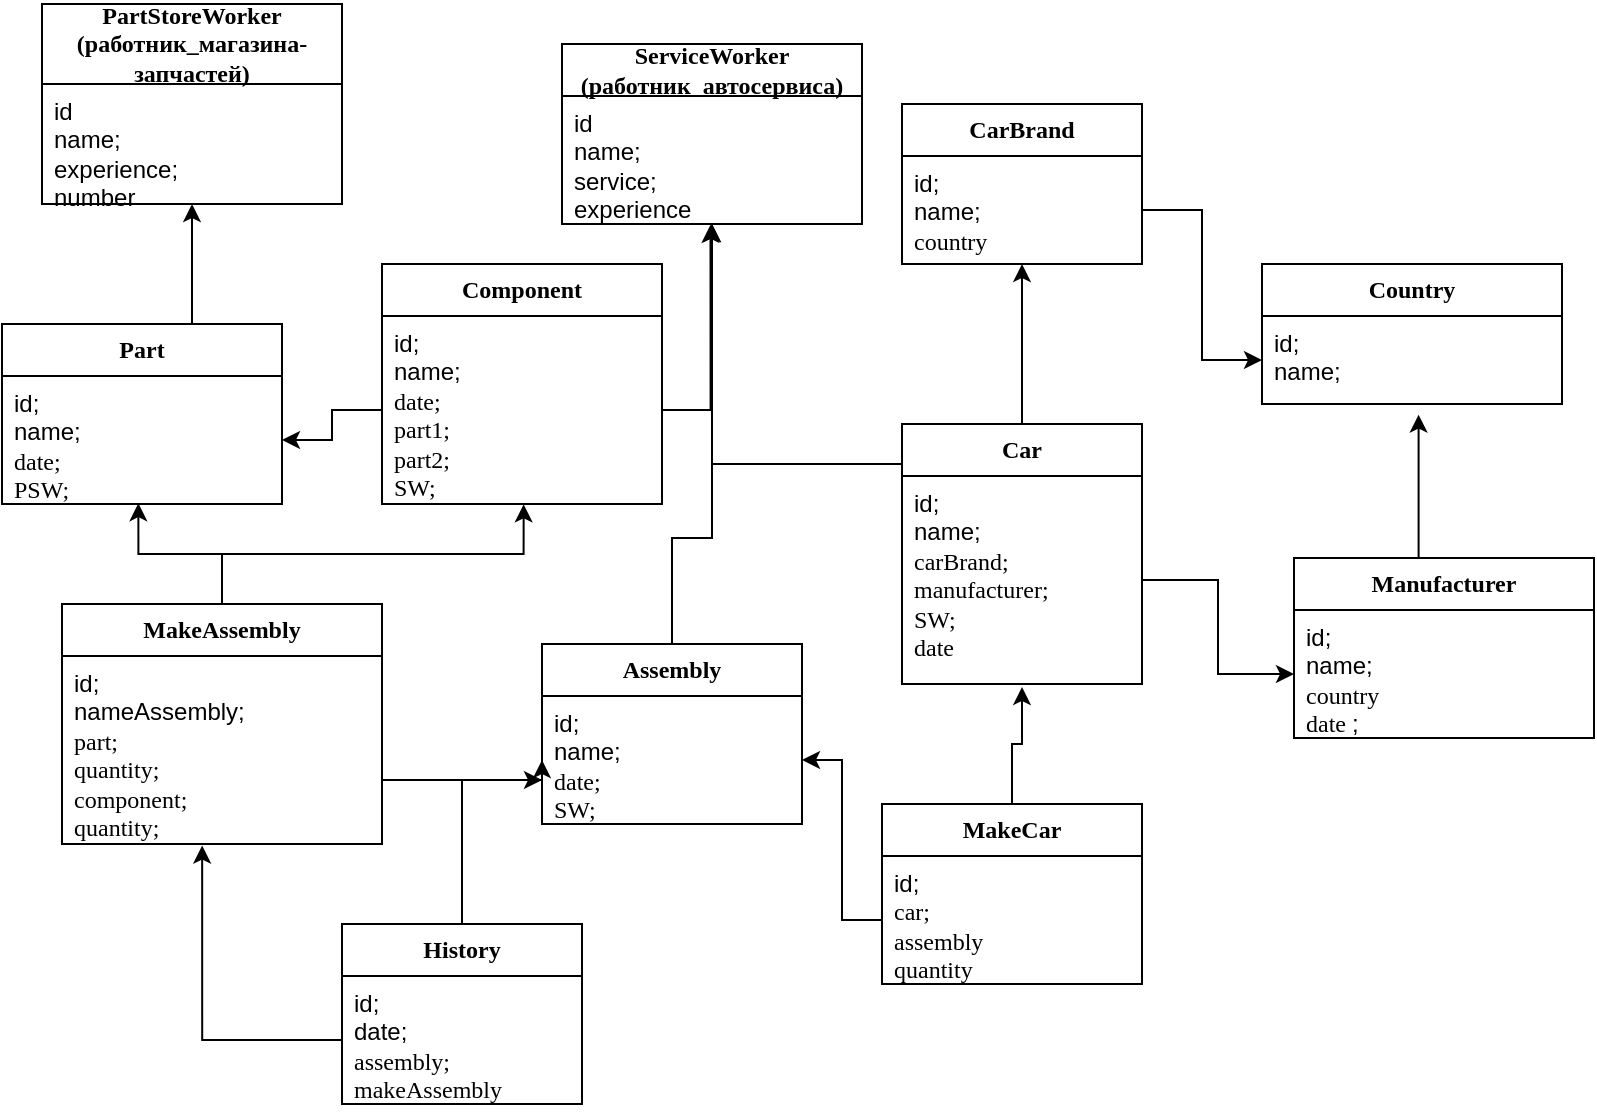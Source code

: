 <mxfile version="13.9.9" type="device"><diagram name="Страница — 1" id="Quc_e2RFCN8F1o5YhnRg"><mxGraphModel dx="910" dy="412" grid="1" gridSize="10" guides="1" tooltips="1" connect="1" arrows="1" fold="1" page="1" pageScale="1" pageWidth="827" pageHeight="1169" math="0" shadow="0"><root><mxCell id="0"/><mxCell id="1" parent="0"/><mxCell id="G_JCvUH-RgyqWUhUpPqh-30" style="edgeStyle=orthogonalEdgeStyle;rounded=0;orthogonalLoop=1;jettySize=auto;html=1;exitX=0.5;exitY=0;exitDx=0;exitDy=0;entryX=0.5;entryY=1;entryDx=0;entryDy=0;" parent="1" source="bnBB34JT-k37lyJ-cgn0-1" target="G_JCvUH-RgyqWUhUpPqh-3" edge="1"><mxGeometry relative="1" as="geometry"><Array as="points"><mxPoint x="115" y="480"/></Array></mxGeometry></mxCell><mxCell id="bnBB34JT-k37lyJ-cgn0-1" value="&lt;b&gt;&lt;span style=&quot;line-height: 106% ; font-family: &amp;#34;times new roman&amp;#34; , serif&quot;&gt;&lt;font style=&quot;font-size: 12px&quot;&gt;Part&lt;/font&gt;&lt;/span&gt;&lt;/b&gt;" style="swimlane;fontStyle=0;childLayout=stackLayout;horizontal=1;startSize=26;fillColor=none;horizontalStack=0;resizeParent=1;resizeParentMax=0;resizeLast=0;collapsible=1;marginBottom=0;whiteSpace=wrap;html=1;" parent="1" vertex="1"><mxGeometry x="20" y="480" width="140" height="90" as="geometry"/></mxCell><mxCell id="bnBB34JT-k37lyJ-cgn0-3" value="&lt;font&gt;&lt;font&gt;&lt;font style=&quot;font-size: 12px&quot;&gt;id;&lt;br&gt;name;&lt;br&gt;&lt;/font&gt;&lt;/font&gt;&lt;span style=&quot;line-height: 106% ; font-family: &amp;#34;times new roman&amp;#34; , serif&quot;&gt;date;&lt;br&gt;PSW;&lt;br&gt;&lt;/span&gt;&lt;/font&gt;" style="text;strokeColor=none;fillColor=none;align=left;verticalAlign=top;spacingLeft=4;spacingRight=4;overflow=hidden;rotatable=0;points=[[0,0.5],[1,0.5]];portConstraint=eastwest;whiteSpace=wrap;html=1;" parent="bnBB34JT-k37lyJ-cgn0-1" vertex="1"><mxGeometry y="26" width="140" height="64" as="geometry"/></mxCell><mxCell id="bnBB34JT-k37lyJ-cgn0-5" value="&lt;b&gt;&lt;span style=&quot;line-height: 106% ; font-family: &amp;#34;times new roman&amp;#34; , serif&quot;&gt;&lt;font style=&quot;font-size: 12px&quot;&gt;ServiceWorker&lt;br&gt;(работник_автосервиса)&lt;br&gt;&lt;/font&gt;&lt;/span&gt;&lt;/b&gt;" style="swimlane;fontStyle=0;childLayout=stackLayout;horizontal=1;startSize=26;fillColor=none;horizontalStack=0;resizeParent=1;resizeParentMax=0;resizeLast=0;collapsible=1;marginBottom=0;whiteSpace=wrap;html=1;" parent="1" vertex="1"><mxGeometry x="300" y="340" width="150" height="90" as="geometry"/></mxCell><mxCell id="bnBB34JT-k37lyJ-cgn0-6" value="id&lt;br&gt;name;&lt;br&gt;service;&lt;br&gt;experience" style="text;strokeColor=none;fillColor=none;align=left;verticalAlign=top;spacingLeft=4;spacingRight=4;overflow=hidden;rotatable=0;points=[[0,0.5],[1,0.5]];portConstraint=eastwest;whiteSpace=wrap;html=1;" parent="bnBB34JT-k37lyJ-cgn0-5" vertex="1"><mxGeometry y="26" width="150" height="64" as="geometry"/></mxCell><mxCell id="3TPIFaQt0hGigsYMZb2y-10" value="&lt;b&gt;&lt;span style=&quot;line-height: 106% ; font-family: &amp;#34;times new roman&amp;#34; , serif&quot;&gt;&lt;font style=&quot;font-size: 12px&quot;&gt;Country&lt;/font&gt;&lt;/span&gt;&lt;/b&gt;" style="swimlane;fontStyle=0;childLayout=stackLayout;horizontal=1;startSize=26;fillColor=none;horizontalStack=0;resizeParent=1;resizeParentMax=0;resizeLast=0;collapsible=1;marginBottom=0;whiteSpace=wrap;html=1;" parent="1" vertex="1"><mxGeometry x="650" y="450" width="150" height="70" as="geometry"/></mxCell><mxCell id="3TPIFaQt0hGigsYMZb2y-11" value="id;&lt;br&gt;name;" style="text;strokeColor=none;fillColor=none;align=left;verticalAlign=top;spacingLeft=4;spacingRight=4;overflow=hidden;rotatable=0;points=[[0,0.5],[1,0.5]];portConstraint=eastwest;whiteSpace=wrap;html=1;" parent="3TPIFaQt0hGigsYMZb2y-10" vertex="1"><mxGeometry y="26" width="150" height="44" as="geometry"/></mxCell><mxCell id="G_JCvUH-RgyqWUhUpPqh-19" style="edgeStyle=orthogonalEdgeStyle;rounded=0;orthogonalLoop=1;jettySize=auto;html=1;exitX=0.5;exitY=0;exitDx=0;exitDy=0;entryX=0.522;entryY=1.121;entryDx=0;entryDy=0;entryPerimeter=0;" parent="1" source="3TPIFaQt0hGigsYMZb2y-12" target="3TPIFaQt0hGigsYMZb2y-11" edge="1"><mxGeometry relative="1" as="geometry"><Array as="points"><mxPoint x="728" y="597"/></Array></mxGeometry></mxCell><mxCell id="3TPIFaQt0hGigsYMZb2y-12" value="&lt;b&gt;&lt;span style=&quot;line-height: 106% ; font-family: &amp;#34;times new roman&amp;#34; , serif&quot;&gt;&lt;font style=&quot;font-size: 12px&quot;&gt;Manufacturer&lt;/font&gt;&lt;/span&gt;&lt;/b&gt;" style="swimlane;fontStyle=0;childLayout=stackLayout;horizontal=1;startSize=26;fillColor=none;horizontalStack=0;resizeParent=1;resizeParentMax=0;resizeLast=0;collapsible=1;marginBottom=0;whiteSpace=wrap;html=1;" parent="1" vertex="1"><mxGeometry x="666" y="597" width="150" height="90" as="geometry"/></mxCell><mxCell id="3TPIFaQt0hGigsYMZb2y-13" value="id;&lt;br&gt;name;&lt;br&gt;&lt;font style=&quot;font-size: 12px&quot;&gt;&lt;span style=&quot;line-height: 106% ; font-family: &amp;#34;times new roman&amp;#34; , serif&quot;&gt;country&amp;nbsp;&lt;/span&gt;&lt;br&gt;&lt;span style=&quot;line-height: 106% ; font-family: &amp;#34;times new roman&amp;#34; , serif&quot;&gt;date&amp;nbsp;&lt;/span&gt;;&lt;/font&gt;" style="text;strokeColor=none;fillColor=none;align=left;verticalAlign=top;spacingLeft=4;spacingRight=4;overflow=hidden;rotatable=0;points=[[0,0.5],[1,0.5]];portConstraint=eastwest;whiteSpace=wrap;html=1;" parent="3TPIFaQt0hGigsYMZb2y-12" vertex="1"><mxGeometry y="26" width="150" height="64" as="geometry"/></mxCell><mxCell id="G_JCvUH-RgyqWUhUpPqh-23" style="edgeStyle=orthogonalEdgeStyle;rounded=0;orthogonalLoop=1;jettySize=auto;html=1;exitX=0.5;exitY=0;exitDx=0;exitDy=0;entryX=0.5;entryY=1;entryDx=0;entryDy=0;" parent="1" source="3TPIFaQt0hGigsYMZb2y-15" target="G_JCvUH-RgyqWUhUpPqh-5" edge="1"><mxGeometry relative="1" as="geometry"/></mxCell><mxCell id="3TPIFaQt0hGigsYMZb2y-15" value="&lt;b&gt;&lt;span style=&quot;line-height: 106% ; font-family: &amp;#34;times new roman&amp;#34; , serif&quot;&gt;&lt;font style=&quot;font-size: 12px&quot;&gt;Car&lt;/font&gt;&lt;/span&gt;&lt;/b&gt;" style="swimlane;fontStyle=0;childLayout=stackLayout;horizontal=1;startSize=26;fillColor=none;horizontalStack=0;resizeParent=1;resizeParentMax=0;resizeLast=0;collapsible=1;marginBottom=0;whiteSpace=wrap;html=1;" parent="1" vertex="1"><mxGeometry x="470" y="530" width="120" height="130" as="geometry"/></mxCell><mxCell id="3TPIFaQt0hGigsYMZb2y-16" value="id;&lt;br&gt;name;&lt;br&gt;&lt;font&gt;&lt;font style=&quot;font-size: 12px&quot;&gt;&lt;span style=&quot;line-height: 106% ; font-family: &amp;#34;times new roman&amp;#34; , serif&quot;&gt;carBrand;&lt;/span&gt;&lt;/font&gt;&lt;span style=&quot;line-height: 106% ; font-family: &amp;#34;times new roman&amp;#34; , serif&quot;&gt;&lt;font style=&quot;font-size: 12px&quot;&gt;&lt;br&gt;&lt;span style=&quot;line-height: 106%&quot;&gt;manufacturer;&lt;br&gt;&lt;/span&gt;&lt;/font&gt;SW;&lt;br&gt;date&lt;br&gt;&lt;/span&gt;&lt;/font&gt;" style="text;strokeColor=none;fillColor=none;align=left;verticalAlign=top;spacingLeft=4;spacingRight=4;overflow=hidden;rotatable=0;points=[[0,0.5],[1,0.5]];portConstraint=eastwest;whiteSpace=wrap;html=1;" parent="3TPIFaQt0hGigsYMZb2y-15" vertex="1"><mxGeometry y="26" width="120" height="104" as="geometry"/></mxCell><mxCell id="G_JCvUH-RgyqWUhUpPqh-3" value="&lt;font face=&quot;times new roman, serif&quot;&gt;&lt;b&gt;PartStoreWorker&lt;br&gt;(работник_магазина-запчастей)&lt;br&gt;&lt;/b&gt;&lt;/font&gt;" style="swimlane;fontStyle=0;childLayout=stackLayout;horizontal=1;startSize=40;fillColor=none;horizontalStack=0;resizeParent=1;resizeParentMax=0;resizeLast=0;collapsible=1;marginBottom=0;whiteSpace=wrap;html=1;" parent="1" vertex="1"><mxGeometry x="40" y="320" width="150" height="100" as="geometry"/></mxCell><mxCell id="G_JCvUH-RgyqWUhUpPqh-4" value="id&lt;br&gt;name;&lt;br&gt;experience;&lt;br&gt;number" style="text;strokeColor=none;fillColor=none;align=left;verticalAlign=top;spacingLeft=4;spacingRight=4;overflow=hidden;rotatable=0;points=[[0,0.5],[1,0.5]];portConstraint=eastwest;whiteSpace=wrap;html=1;" parent="G_JCvUH-RgyqWUhUpPqh-3" vertex="1"><mxGeometry y="40" width="150" height="60" as="geometry"/></mxCell><mxCell id="G_JCvUH-RgyqWUhUpPqh-5" value="&lt;b&gt;&lt;span style=&quot;line-height: 106% ; font-family: &amp;#34;times new roman&amp;#34; , serif&quot;&gt;&lt;font style=&quot;font-size: 12px&quot;&gt;CarBrand&lt;/font&gt;&lt;/span&gt;&lt;/b&gt;" style="swimlane;fontStyle=0;childLayout=stackLayout;horizontal=1;startSize=26;fillColor=none;horizontalStack=0;resizeParent=1;resizeParentMax=0;resizeLast=0;collapsible=1;marginBottom=0;whiteSpace=wrap;html=1;" parent="1" vertex="1"><mxGeometry x="470" y="370" width="120" height="80" as="geometry"/></mxCell><mxCell id="G_JCvUH-RgyqWUhUpPqh-6" value="id;&lt;br&gt;name;&lt;br&gt;&lt;font&gt;&lt;span style=&quot;line-height: 106% ; font-family: &amp;#34;times new roman&amp;#34; , serif&quot;&gt;country&lt;br&gt;&lt;/span&gt;&lt;/font&gt;" style="text;strokeColor=none;fillColor=none;align=left;verticalAlign=top;spacingLeft=4;spacingRight=4;overflow=hidden;rotatable=0;points=[[0,0.5],[1,0.5]];portConstraint=eastwest;whiteSpace=wrap;html=1;" parent="G_JCvUH-RgyqWUhUpPqh-5" vertex="1"><mxGeometry y="26" width="120" height="54" as="geometry"/></mxCell><mxCell id="G_JCvUH-RgyqWUhUpPqh-7" value="&lt;b&gt;&lt;span style=&quot;line-height: 106% ; font-family: &amp;#34;times new roman&amp;#34; , serif&quot;&gt;&lt;font style=&quot;font-size: 12px&quot;&gt;Component&lt;/font&gt;&lt;/span&gt;&lt;/b&gt;" style="swimlane;fontStyle=0;childLayout=stackLayout;horizontal=1;startSize=26;fillColor=none;horizontalStack=0;resizeParent=1;resizeParentMax=0;resizeLast=0;collapsible=1;marginBottom=0;whiteSpace=wrap;html=1;" parent="1" vertex="1"><mxGeometry x="210" y="450" width="140" height="120" as="geometry"/></mxCell><mxCell id="G_JCvUH-RgyqWUhUpPqh-8" value="&lt;font&gt;&lt;font&gt;&lt;font style=&quot;font-size: 12px&quot;&gt;id;&lt;br&gt;name;&lt;br&gt;&lt;/font&gt;&lt;/font&gt;&lt;span style=&quot;line-height: 106% ; font-family: &amp;#34;times new roman&amp;#34; , serif&quot;&gt;date;&lt;br&gt;part1;&lt;br&gt;part2;&lt;br&gt;SW;&lt;br&gt;&lt;/span&gt;&lt;/font&gt;" style="text;strokeColor=none;fillColor=none;align=left;verticalAlign=top;spacingLeft=4;spacingRight=4;overflow=hidden;rotatable=0;points=[[0,0.5],[1,0.5]];portConstraint=eastwest;whiteSpace=wrap;html=1;" parent="G_JCvUH-RgyqWUhUpPqh-7" vertex="1"><mxGeometry y="26" width="140" height="94" as="geometry"/></mxCell><mxCell id="G_JCvUH-RgyqWUhUpPqh-32" style="edgeStyle=orthogonalEdgeStyle;rounded=0;orthogonalLoop=1;jettySize=auto;html=1;exitX=0.5;exitY=0;exitDx=0;exitDy=0;entryX=0.5;entryY=1;entryDx=0;entryDy=0;" parent="1" source="G_JCvUH-RgyqWUhUpPqh-9" target="bnBB34JT-k37lyJ-cgn0-5" edge="1"><mxGeometry relative="1" as="geometry"><Array as="points"><mxPoint x="355" y="587"/><mxPoint x="375" y="587"/></Array></mxGeometry></mxCell><mxCell id="G_JCvUH-RgyqWUhUpPqh-9" value="&lt;b&gt;&lt;span style=&quot;line-height: 106% ; font-family: &amp;#34;times new roman&amp;#34; , serif&quot;&gt;&lt;font style=&quot;font-size: 12px&quot;&gt;Assembly&lt;/font&gt;&lt;/span&gt;&lt;/b&gt;" style="swimlane;fontStyle=0;childLayout=stackLayout;horizontal=1;startSize=26;fillColor=none;horizontalStack=0;resizeParent=1;resizeParentMax=0;resizeLast=0;collapsible=1;marginBottom=0;whiteSpace=wrap;html=1;" parent="1" vertex="1"><mxGeometry x="290" y="640" width="130" height="90" as="geometry"/></mxCell><mxCell id="G_JCvUH-RgyqWUhUpPqh-10" value="&lt;font&gt;&lt;font&gt;&lt;font style=&quot;font-size: 12px&quot;&gt;id;&lt;br&gt;name;&lt;br&gt;&lt;/font&gt;&lt;/font&gt;&lt;span style=&quot;line-height: 106% ; font-family: &amp;#34;times new roman&amp;#34; , serif&quot;&gt;date;&lt;br&gt;SW;&lt;br&gt;&lt;/span&gt;&lt;/font&gt;" style="text;strokeColor=none;fillColor=none;align=left;verticalAlign=top;spacingLeft=4;spacingRight=4;overflow=hidden;rotatable=0;points=[[0,0.5],[1,0.5]];portConstraint=eastwest;whiteSpace=wrap;html=1;" parent="G_JCvUH-RgyqWUhUpPqh-9" vertex="1"><mxGeometry y="26" width="130" height="64" as="geometry"/></mxCell><mxCell id="G_JCvUH-RgyqWUhUpPqh-28" style="edgeStyle=orthogonalEdgeStyle;rounded=0;orthogonalLoop=1;jettySize=auto;html=1;exitX=0.5;exitY=0;exitDx=0;exitDy=0;entryX=0.487;entryY=0.994;entryDx=0;entryDy=0;entryPerimeter=0;" parent="1" source="G_JCvUH-RgyqWUhUpPqh-11" target="bnBB34JT-k37lyJ-cgn0-3" edge="1"><mxGeometry relative="1" as="geometry"/></mxCell><mxCell id="G_JCvUH-RgyqWUhUpPqh-29" style="edgeStyle=orthogonalEdgeStyle;rounded=0;orthogonalLoop=1;jettySize=auto;html=1;exitX=0.5;exitY=0;exitDx=0;exitDy=0;entryX=0.506;entryY=1.002;entryDx=0;entryDy=0;entryPerimeter=0;" parent="1" source="G_JCvUH-RgyqWUhUpPqh-11" target="G_JCvUH-RgyqWUhUpPqh-8" edge="1"><mxGeometry relative="1" as="geometry"><Array as="points"><mxPoint x="130" y="595"/><mxPoint x="281" y="595"/></Array></mxGeometry></mxCell><mxCell id="G_JCvUH-RgyqWUhUpPqh-11" value="&lt;b&gt;&lt;span style=&quot;line-height: 106% ; font-family: &amp;#34;times new roman&amp;#34; , serif&quot;&gt;&lt;font style=&quot;font-size: 12px&quot;&gt;MakeAssembly&lt;/font&gt;&lt;/span&gt;&lt;/b&gt;" style="swimlane;fontStyle=0;childLayout=stackLayout;horizontal=1;startSize=26;fillColor=none;horizontalStack=0;resizeParent=1;resizeParentMax=0;resizeLast=0;collapsible=1;marginBottom=0;whiteSpace=wrap;html=1;" parent="1" vertex="1"><mxGeometry x="50" y="620" width="160" height="120" as="geometry"/></mxCell><mxCell id="G_JCvUH-RgyqWUhUpPqh-12" value="&lt;font&gt;&lt;font&gt;&lt;font style=&quot;font-size: 12px&quot;&gt;id;&lt;br&gt;nameAssembly;&lt;br&gt;&lt;/font&gt;&lt;/font&gt;&lt;span style=&quot;line-height: 106% ; font-family: &amp;#34;times new roman&amp;#34; , serif&quot;&gt;part;&lt;br&gt;quantity;&lt;br&gt;component;&lt;br&gt;quantity;&lt;br&gt;&lt;br&gt;&lt;/span&gt;&lt;/font&gt;" style="text;strokeColor=none;fillColor=none;align=left;verticalAlign=top;spacingLeft=4;spacingRight=4;overflow=hidden;rotatable=0;points=[[0,0.5],[1,0.5]];portConstraint=eastwest;whiteSpace=wrap;html=1;" parent="G_JCvUH-RgyqWUhUpPqh-11" vertex="1"><mxGeometry y="26" width="160" height="94" as="geometry"/></mxCell><mxCell id="G_JCvUH-RgyqWUhUpPqh-26" style="edgeStyle=orthogonalEdgeStyle;rounded=0;orthogonalLoop=1;jettySize=auto;html=1;exitX=0.5;exitY=0;exitDx=0;exitDy=0;" parent="1" source="G_JCvUH-RgyqWUhUpPqh-13" target="G_JCvUH-RgyqWUhUpPqh-10" edge="1"><mxGeometry relative="1" as="geometry"><mxPoint x="340" y="710" as="targetPoint"/><Array as="points"><mxPoint x="250" y="708"/></Array></mxGeometry></mxCell><mxCell id="G_JCvUH-RgyqWUhUpPqh-13" value="&lt;b&gt;&lt;span style=&quot;line-height: 106% ; font-family: &amp;#34;times new roman&amp;#34; , serif&quot;&gt;&lt;font style=&quot;font-size: 12px&quot;&gt;History&lt;/font&gt;&lt;/span&gt;&lt;/b&gt;" style="swimlane;fontStyle=0;childLayout=stackLayout;horizontal=1;startSize=26;fillColor=none;horizontalStack=0;resizeParent=1;resizeParentMax=0;resizeLast=0;collapsible=1;marginBottom=0;whiteSpace=wrap;html=1;" parent="1" vertex="1"><mxGeometry x="190" y="780" width="120" height="90" as="geometry"/></mxCell><mxCell id="G_JCvUH-RgyqWUhUpPqh-14" value="id;&lt;br&gt;date;&lt;br&gt;&lt;font&gt;&lt;span style=&quot;line-height: 106% ; font-family: &amp;#34;times new roman&amp;#34; , serif&quot;&gt;assembly;&lt;br&gt;makeAssembly&lt;br&gt;&lt;/span&gt;&lt;/font&gt;" style="text;strokeColor=none;fillColor=none;align=left;verticalAlign=top;spacingLeft=4;spacingRight=4;overflow=hidden;rotatable=0;points=[[0,0.5],[1,0.5]];portConstraint=eastwest;whiteSpace=wrap;html=1;" parent="G_JCvUH-RgyqWUhUpPqh-13" vertex="1"><mxGeometry y="26" width="120" height="64" as="geometry"/></mxCell><mxCell id="G_JCvUH-RgyqWUhUpPqh-18" style="edgeStyle=orthogonalEdgeStyle;rounded=0;orthogonalLoop=1;jettySize=auto;html=1;exitX=1;exitY=0.5;exitDx=0;exitDy=0;" parent="1" source="3TPIFaQt0hGigsYMZb2y-16" target="3TPIFaQt0hGigsYMZb2y-13" edge="1"><mxGeometry relative="1" as="geometry"/></mxCell><mxCell id="G_JCvUH-RgyqWUhUpPqh-20" style="edgeStyle=orthogonalEdgeStyle;rounded=0;orthogonalLoop=1;jettySize=auto;html=1;exitX=1;exitY=0.5;exitDx=0;exitDy=0;entryX=0;entryY=0.5;entryDx=0;entryDy=0;" parent="1" source="G_JCvUH-RgyqWUhUpPqh-6" target="3TPIFaQt0hGigsYMZb2y-11" edge="1"><mxGeometry relative="1" as="geometry"/></mxCell><mxCell id="G_JCvUH-RgyqWUhUpPqh-25" style="edgeStyle=orthogonalEdgeStyle;rounded=0;orthogonalLoop=1;jettySize=auto;html=1;exitX=1;exitY=0.5;exitDx=0;exitDy=0;entryX=0;entryY=0.5;entryDx=0;entryDy=0;" parent="1" source="G_JCvUH-RgyqWUhUpPqh-12" target="G_JCvUH-RgyqWUhUpPqh-10" edge="1"><mxGeometry relative="1" as="geometry"><Array as="points"><mxPoint x="210" y="708"/></Array></mxGeometry></mxCell><mxCell id="G_JCvUH-RgyqWUhUpPqh-27" style="edgeStyle=orthogonalEdgeStyle;rounded=0;orthogonalLoop=1;jettySize=auto;html=1;exitX=0;exitY=0.5;exitDx=0;exitDy=0;entryX=0.438;entryY=1.008;entryDx=0;entryDy=0;entryPerimeter=0;" parent="1" source="G_JCvUH-RgyqWUhUpPqh-14" target="G_JCvUH-RgyqWUhUpPqh-12" edge="1"><mxGeometry relative="1" as="geometry"/></mxCell><mxCell id="G_JCvUH-RgyqWUhUpPqh-33" style="edgeStyle=orthogonalEdgeStyle;rounded=0;orthogonalLoop=1;jettySize=auto;html=1;exitX=0;exitY=0.5;exitDx=0;exitDy=0;entryX=0.5;entryY=1;entryDx=0;entryDy=0;" parent="1" source="3TPIFaQt0hGigsYMZb2y-16" target="bnBB34JT-k37lyJ-cgn0-5" edge="1"><mxGeometry relative="1" as="geometry"><Array as="points"><mxPoint x="470" y="550"/><mxPoint x="375" y="550"/></Array></mxGeometry></mxCell><mxCell id="G_JCvUH-RgyqWUhUpPqh-34" style="edgeStyle=orthogonalEdgeStyle;rounded=0;orthogonalLoop=1;jettySize=auto;html=1;entryX=0.495;entryY=1.006;entryDx=0;entryDy=0;entryPerimeter=0;" parent="1" source="G_JCvUH-RgyqWUhUpPqh-8" target="bnBB34JT-k37lyJ-cgn0-6" edge="1"><mxGeometry relative="1" as="geometry"><mxPoint x="380" y="390" as="targetPoint"/></mxGeometry></mxCell><mxCell id="G_JCvUH-RgyqWUhUpPqh-36" style="edgeStyle=orthogonalEdgeStyle;rounded=0;orthogonalLoop=1;jettySize=auto;html=1;" parent="1" source="G_JCvUH-RgyqWUhUpPqh-8" target="bnBB34JT-k37lyJ-cgn0-3" edge="1"><mxGeometry relative="1" as="geometry"/></mxCell><mxCell id="e9T7j99cUJip32BnIGPP-4" style="edgeStyle=orthogonalEdgeStyle;rounded=0;orthogonalLoop=1;jettySize=auto;html=1;exitX=0.5;exitY=0;exitDx=0;exitDy=0;entryX=0.498;entryY=1.014;entryDx=0;entryDy=0;entryPerimeter=0;" edge="1" parent="1" source="e9T7j99cUJip32BnIGPP-1" target="3TPIFaQt0hGigsYMZb2y-16"><mxGeometry relative="1" as="geometry"><Array as="points"><mxPoint x="525" y="690"/><mxPoint x="530" y="690"/><mxPoint x="530" y="661"/></Array></mxGeometry></mxCell><mxCell id="e9T7j99cUJip32BnIGPP-1" value="&lt;b&gt;&lt;span style=&quot;line-height: 106% ; font-family: &amp;#34;times new roman&amp;#34; , serif&quot;&gt;&lt;font style=&quot;font-size: 12px&quot;&gt;MakeCar&lt;/font&gt;&lt;/span&gt;&lt;/b&gt;" style="swimlane;fontStyle=0;childLayout=stackLayout;horizontal=1;startSize=26;fillColor=none;horizontalStack=0;resizeParent=1;resizeParentMax=0;resizeLast=0;collapsible=1;marginBottom=0;whiteSpace=wrap;html=1;" vertex="1" parent="1"><mxGeometry x="460" y="720" width="130" height="90" as="geometry"/></mxCell><mxCell id="e9T7j99cUJip32BnIGPP-2" value="&lt;font&gt;&lt;font&gt;&lt;font style=&quot;font-size: 12px&quot;&gt;id;&lt;br&gt;&lt;/font&gt;&lt;/font&gt;&lt;span style=&quot;line-height: 106% ; font-family: &amp;#34;times new roman&amp;#34; , serif&quot;&gt;car;&lt;br&gt;assembly&lt;br&gt;quantity&lt;br&gt;&lt;/span&gt;&lt;/font&gt;" style="text;strokeColor=none;fillColor=none;align=left;verticalAlign=top;spacingLeft=4;spacingRight=4;overflow=hidden;rotatable=0;points=[[0,0.5],[1,0.5]];portConstraint=eastwest;whiteSpace=wrap;html=1;" vertex="1" parent="e9T7j99cUJip32BnIGPP-1"><mxGeometry y="26" width="130" height="64" as="geometry"/></mxCell><mxCell id="e9T7j99cUJip32BnIGPP-3" style="edgeStyle=orthogonalEdgeStyle;rounded=0;orthogonalLoop=1;jettySize=auto;html=1;" edge="1" parent="1" source="e9T7j99cUJip32BnIGPP-2" target="G_JCvUH-RgyqWUhUpPqh-10"><mxGeometry relative="1" as="geometry"/></mxCell></root></mxGraphModel></diagram></mxfile>